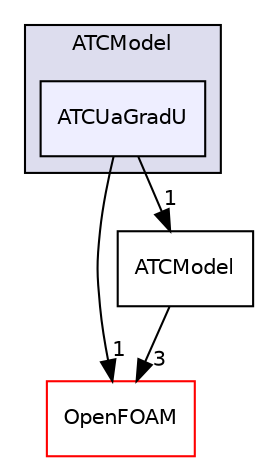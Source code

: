 digraph "src/optimisation/adjointOptimisation/adjoint/ATCModel/ATCUaGradU" {
  bgcolor=transparent;
  compound=true
  node [ fontsize="10", fontname="Helvetica"];
  edge [ labelfontsize="10", labelfontname="Helvetica"];
  subgraph clusterdir_6019e2ba756911614deb7d1618097af1 {
    graph [ bgcolor="#ddddee", pencolor="black", label="ATCModel" fontname="Helvetica", fontsize="10", URL="dir_6019e2ba756911614deb7d1618097af1.html"]
  dir_90c14454d242ef72f2b1060ceb538423 [shape=box, label="ATCUaGradU", style="filled", fillcolor="#eeeeff", pencolor="black", URL="dir_90c14454d242ef72f2b1060ceb538423.html"];
  }
  dir_c5473ff19b20e6ec4dfe5c310b3778a8 [shape=box label="OpenFOAM" color="red" URL="dir_c5473ff19b20e6ec4dfe5c310b3778a8.html"];
  dir_cad2b8b015c5de74181d301f75c53494 [shape=box label="ATCModel" URL="dir_cad2b8b015c5de74181d301f75c53494.html"];
  dir_90c14454d242ef72f2b1060ceb538423->dir_c5473ff19b20e6ec4dfe5c310b3778a8 [headlabel="1", labeldistance=1.5 headhref="dir_002788_002151.html"];
  dir_90c14454d242ef72f2b1060ceb538423->dir_cad2b8b015c5de74181d301f75c53494 [headlabel="1", labeldistance=1.5 headhref="dir_002788_002786.html"];
  dir_cad2b8b015c5de74181d301f75c53494->dir_c5473ff19b20e6ec4dfe5c310b3778a8 [headlabel="3", labeldistance=1.5 headhref="dir_002786_002151.html"];
}
